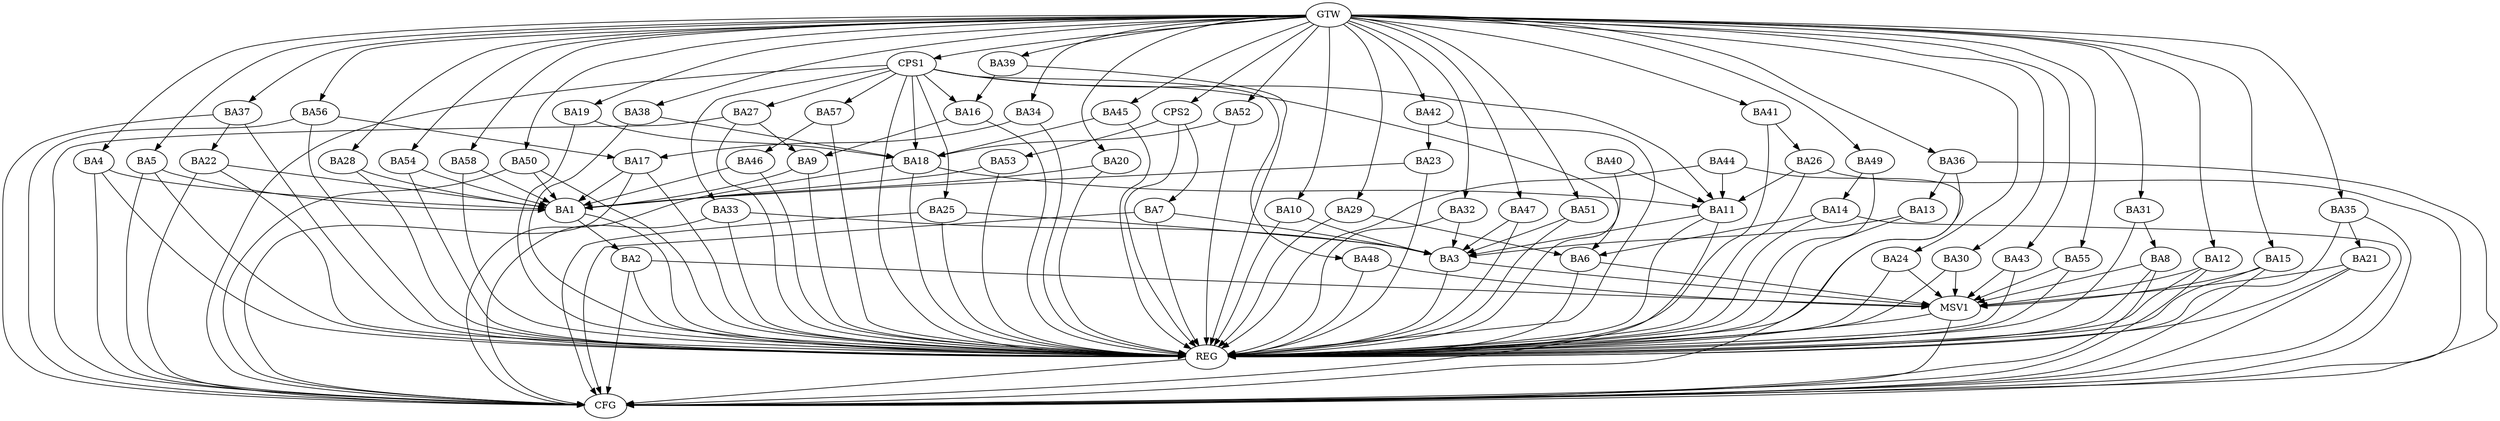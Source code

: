 strict digraph G {
  BA1 [ label="BA1" ];
  BA2 [ label="BA2" ];
  BA3 [ label="BA3" ];
  BA4 [ label="BA4" ];
  BA5 [ label="BA5" ];
  BA6 [ label="BA6" ];
  BA7 [ label="BA7" ];
  BA8 [ label="BA8" ];
  BA9 [ label="BA9" ];
  BA10 [ label="BA10" ];
  BA11 [ label="BA11" ];
  BA12 [ label="BA12" ];
  BA13 [ label="BA13" ];
  BA14 [ label="BA14" ];
  BA15 [ label="BA15" ];
  BA16 [ label="BA16" ];
  BA17 [ label="BA17" ];
  BA18 [ label="BA18" ];
  BA19 [ label="BA19" ];
  BA20 [ label="BA20" ];
  BA21 [ label="BA21" ];
  BA22 [ label="BA22" ];
  BA23 [ label="BA23" ];
  BA24 [ label="BA24" ];
  BA25 [ label="BA25" ];
  BA26 [ label="BA26" ];
  BA27 [ label="BA27" ];
  BA28 [ label="BA28" ];
  BA29 [ label="BA29" ];
  BA30 [ label="BA30" ];
  BA31 [ label="BA31" ];
  BA32 [ label="BA32" ];
  BA33 [ label="BA33" ];
  BA34 [ label="BA34" ];
  BA35 [ label="BA35" ];
  BA36 [ label="BA36" ];
  BA37 [ label="BA37" ];
  BA38 [ label="BA38" ];
  BA39 [ label="BA39" ];
  BA40 [ label="BA40" ];
  BA41 [ label="BA41" ];
  BA42 [ label="BA42" ];
  BA43 [ label="BA43" ];
  BA44 [ label="BA44" ];
  BA45 [ label="BA45" ];
  BA46 [ label="BA46" ];
  BA47 [ label="BA47" ];
  BA48 [ label="BA48" ];
  BA49 [ label="BA49" ];
  BA50 [ label="BA50" ];
  BA51 [ label="BA51" ];
  BA52 [ label="BA52" ];
  BA53 [ label="BA53" ];
  BA54 [ label="BA54" ];
  BA55 [ label="BA55" ];
  BA56 [ label="BA56" ];
  BA57 [ label="BA57" ];
  BA58 [ label="BA58" ];
  CPS1 [ label="CPS1" ];
  CPS2 [ label="CPS2" ];
  GTW [ label="GTW" ];
  REG [ label="REG" ];
  CFG [ label="CFG" ];
  MSV1 [ label="MSV1" ];
  BA1 -> BA2;
  BA7 -> BA3;
  BA10 -> BA3;
  BA11 -> BA3;
  BA13 -> BA3;
  BA14 -> BA6;
  BA16 -> BA9;
  BA18 -> BA11;
  BA19 -> BA18;
  BA25 -> BA3;
  BA26 -> BA11;
  BA27 -> BA9;
  BA29 -> BA6;
  BA31 -> BA8;
  BA32 -> BA3;
  BA33 -> BA3;
  BA34 -> BA17;
  BA35 -> BA21;
  BA36 -> BA13;
  BA37 -> BA22;
  BA38 -> BA18;
  BA39 -> BA16;
  BA40 -> BA11;
  BA41 -> BA26;
  BA42 -> BA23;
  BA44 -> BA11;
  BA45 -> BA18;
  BA47 -> BA3;
  BA49 -> BA14;
  BA51 -> BA3;
  BA52 -> BA18;
  BA56 -> BA17;
  BA57 -> BA46;
  CPS1 -> BA48;
  CPS1 -> BA11;
  CPS1 -> BA27;
  CPS1 -> BA33;
  CPS1 -> BA6;
  CPS1 -> BA57;
  CPS1 -> BA16;
  CPS1 -> BA25;
  CPS1 -> BA18;
  CPS2 -> BA7;
  CPS2 -> BA53;
  GTW -> BA4;
  GTW -> BA5;
  GTW -> BA10;
  GTW -> BA12;
  GTW -> BA15;
  GTW -> BA19;
  GTW -> BA20;
  GTW -> BA24;
  GTW -> BA28;
  GTW -> BA29;
  GTW -> BA30;
  GTW -> BA31;
  GTW -> BA32;
  GTW -> BA34;
  GTW -> BA35;
  GTW -> BA36;
  GTW -> BA37;
  GTW -> BA38;
  GTW -> BA39;
  GTW -> BA41;
  GTW -> BA42;
  GTW -> BA43;
  GTW -> BA45;
  GTW -> BA47;
  GTW -> BA49;
  GTW -> BA50;
  GTW -> BA51;
  GTW -> BA52;
  GTW -> BA54;
  GTW -> BA55;
  GTW -> BA56;
  GTW -> BA58;
  GTW -> CPS1;
  GTW -> CPS2;
  BA1 -> REG;
  BA2 -> REG;
  BA3 -> REG;
  BA4 -> REG;
  BA5 -> REG;
  BA6 -> REG;
  BA7 -> REG;
  BA8 -> REG;
  BA9 -> REG;
  BA10 -> REG;
  BA11 -> REG;
  BA12 -> REG;
  BA13 -> REG;
  BA14 -> REG;
  BA15 -> REG;
  BA16 -> REG;
  BA17 -> REG;
  BA18 -> REG;
  BA19 -> REG;
  BA20 -> REG;
  BA21 -> REG;
  BA22 -> REG;
  BA23 -> REG;
  BA24 -> REG;
  BA25 -> REG;
  BA26 -> REG;
  BA27 -> REG;
  BA28 -> REG;
  BA29 -> REG;
  BA30 -> REG;
  BA31 -> REG;
  BA32 -> REG;
  BA33 -> REG;
  BA34 -> REG;
  BA35 -> REG;
  BA36 -> REG;
  BA37 -> REG;
  BA38 -> REG;
  BA39 -> REG;
  BA40 -> REG;
  BA41 -> REG;
  BA42 -> REG;
  BA43 -> REG;
  BA44 -> REG;
  BA45 -> REG;
  BA46 -> REG;
  BA47 -> REG;
  BA48 -> REG;
  BA49 -> REG;
  BA50 -> REG;
  BA51 -> REG;
  BA52 -> REG;
  BA53 -> REG;
  BA54 -> REG;
  BA55 -> REG;
  BA56 -> REG;
  BA57 -> REG;
  BA58 -> REG;
  CPS1 -> REG;
  CPS2 -> REG;
  BA11 -> CFG;
  BA8 -> CFG;
  BA27 -> CFG;
  BA21 -> CFG;
  BA37 -> CFG;
  BA18 -> CFG;
  BA5 -> CFG;
  BA35 -> CFG;
  BA50 -> CFG;
  BA26 -> CFG;
  BA22 -> CFG;
  BA17 -> CFG;
  BA36 -> CFG;
  CPS1 -> CFG;
  BA15 -> CFG;
  BA2 -> CFG;
  BA56 -> CFG;
  BA33 -> CFG;
  BA4 -> CFG;
  BA12 -> CFG;
  BA14 -> CFG;
  BA7 -> CFG;
  BA25 -> CFG;
  BA44 -> CFG;
  REG -> CFG;
  BA53 -> BA1;
  BA58 -> BA1;
  BA4 -> BA1;
  BA23 -> BA1;
  BA28 -> BA1;
  BA46 -> BA1;
  BA22 -> BA1;
  BA50 -> BA1;
  BA54 -> BA1;
  BA17 -> BA1;
  BA20 -> BA1;
  BA9 -> BA1;
  BA5 -> BA1;
  BA2 -> MSV1;
  BA3 -> MSV1;
  BA6 -> MSV1;
  BA8 -> MSV1;
  BA12 -> MSV1;
  BA15 -> MSV1;
  BA21 -> MSV1;
  BA24 -> MSV1;
  BA30 -> MSV1;
  BA43 -> MSV1;
  BA48 -> MSV1;
  BA55 -> MSV1;
  MSV1 -> REG;
  MSV1 -> CFG;
}
